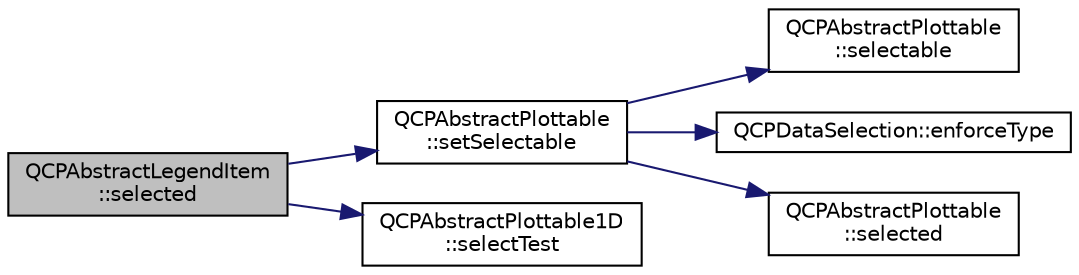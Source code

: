 digraph "QCPAbstractLegendItem::selected"
{
  edge [fontname="Helvetica",fontsize="10",labelfontname="Helvetica",labelfontsize="10"];
  node [fontname="Helvetica",fontsize="10",shape=record];
  rankdir="LR";
  Node47 [label="QCPAbstractLegendItem\l::selected",height=0.2,width=0.4,color="black", fillcolor="grey75", style="filled", fontcolor="black"];
  Node47 -> Node48 [color="midnightblue",fontsize="10",style="solid",fontname="Helvetica"];
  Node48 [label="QCPAbstractPlottable\l::setSelectable",height=0.2,width=0.4,color="black", fillcolor="white", style="filled",URL="$class_q_c_p_abstract_plottable.html#ac238d6e910f976f1f30d41c2bca44ac3"];
  Node48 -> Node49 [color="midnightblue",fontsize="10",style="solid",fontname="Helvetica"];
  Node49 [label="QCPAbstractPlottable\l::selectable",height=0.2,width=0.4,color="black", fillcolor="white", style="filled",URL="$class_q_c_p_abstract_plottable.html#a016653741033bd332d1d4c3c725cc284"];
  Node48 -> Node50 [color="midnightblue",fontsize="10",style="solid",fontname="Helvetica"];
  Node50 [label="QCPDataSelection::enforceType",height=0.2,width=0.4,color="black", fillcolor="white", style="filled",URL="$class_q_c_p_data_selection.html#a17b84d852911531d229f4a76aa239a75"];
  Node48 -> Node51 [color="midnightblue",fontsize="10",style="solid",fontname="Helvetica"];
  Node51 [label="QCPAbstractPlottable\l::selected",height=0.2,width=0.4,color="black", fillcolor="white", style="filled",URL="$class_q_c_p_abstract_plottable.html#a0b3b514474fe93354fc74cfc144184b4"];
  Node47 -> Node52 [color="midnightblue",fontsize="10",style="solid",fontname="Helvetica"];
  Node52 [label="QCPAbstractPlottable1D\l::selectTest",height=0.2,width=0.4,color="black", fillcolor="white", style="filled",URL="$class_q_c_p_abstract_plottable1_d.html#a4611b43bcb6441b2154eb4f4e0a33db2"];
}
